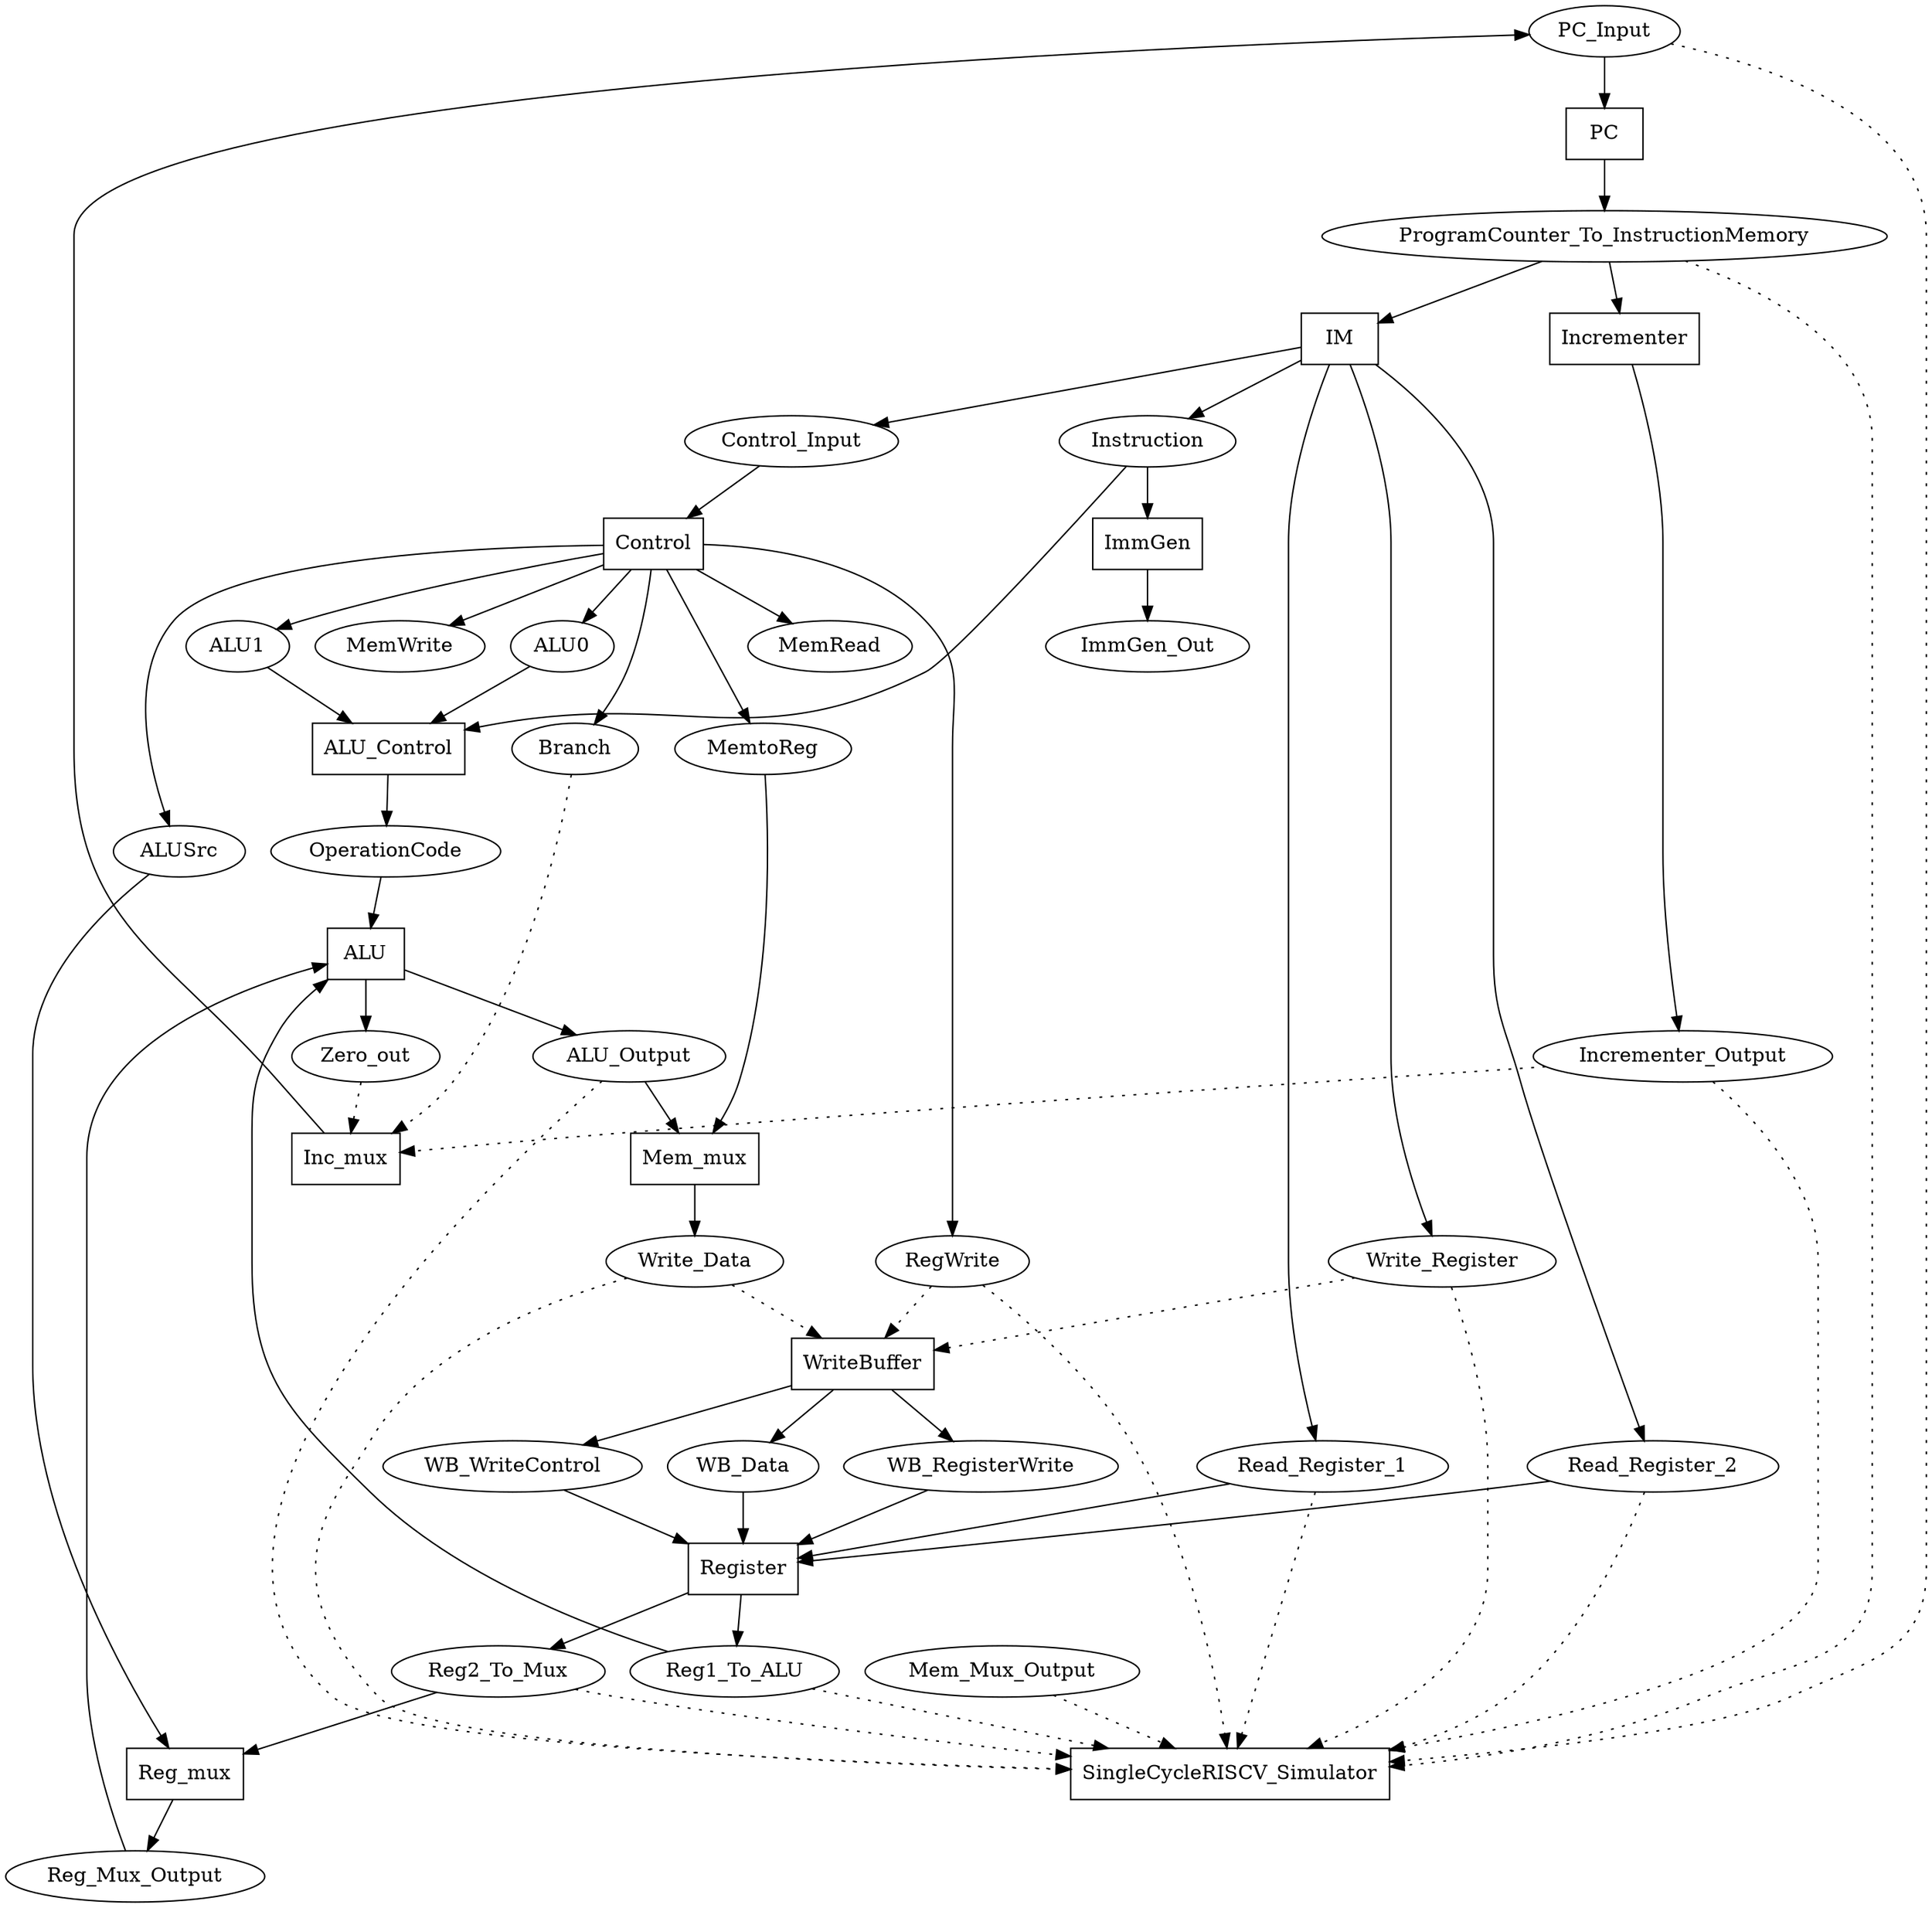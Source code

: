 digraph SingleCycleRISCV {
"PC_Input" [shape=oval];
"ProgramCounter_To_InstructionMemory" [shape=oval];
"Instruction" [shape=oval];
"Control_Input" [shape=oval];
"ALU1" [shape=oval];
"ALU0" [shape=oval];
"Read_Register_1" [shape=oval];
"Read_Register_2" [shape=oval];
"WB_Data" [shape=oval];
"WB_RegisterWrite" [shape=oval];
"WB_WriteControl" [shape=oval];
"OperationCode" [shape=oval];
"Reg1_To_ALU" [shape=oval];
"Reg_Mux_Output" [shape=oval];
"Reg2_To_Mux" [shape=oval];
"ALUSrc" [shape=oval];
"ALU_Output" [shape=oval];
"MemtoReg" [shape=oval];
"Incrementer_Output" [shape=oval];
"Write_Register" [shape=oval];
"ImmGen_Out" [shape=oval];
"RegWrite" [shape=oval];
"MemRead" [shape=oval];
"MemWrite" [shape=oval];
"Branch" [shape=oval];
"Zero_out" [shape=oval];
"Write_Data" [shape=oval];
"Mem_Mux_Output" [shape=oval];
"PC" [shape=box];
"Incrementer" [shape=box];
"IM" [shape=box];
"ImmGen" [shape=box];
"ALU_Control" [shape=box];
"Control" [shape=box];
"Register" [shape=box];
"ALU" [shape=box];
"Reg_mux" [shape=box];
"Mem_mux" [shape=box];
"Inc_mux" [shape=box];
"WriteBuffer" [shape=box];
"SingleCycleRISCV_Simulator" [shape=box];
"PC_Input" -> "PC";
"ProgramCounter_To_InstructionMemory" -> "Incrementer";
"ProgramCounter_To_InstructionMemory" -> "IM";
"Instruction" -> "ImmGen";
"Instruction" -> "ALU_Control";
"Control_Input" -> "Control";
"ALU1" -> "ALU_Control";
"ALU0" -> "ALU_Control";
"Read_Register_1" -> "Register";
"Read_Register_2" -> "Register";
"WB_Data" -> "Register";
"WB_RegisterWrite" -> "Register";
"WB_WriteControl" -> "Register";
"OperationCode" -> "ALU";
"Reg1_To_ALU" -> "ALU";
"Reg_Mux_Output" -> "ALU";
"Reg2_To_Mux" -> "Reg_mux";
"ALUSrc" -> "Reg_mux";
"ALU_Output" -> "Mem_mux";
"MemtoReg" -> "Mem_mux";
"PC" -> "ProgramCounter_To_InstructionMemory";
"Incrementer" -> "Incrementer_Output";
"Inc_mux" -> "PC_Input";
"IM" -> "Read_Register_1";
"IM" -> "Read_Register_2";
"IM" -> "Write_Register";
"IM" -> "Control_Input";
"IM" -> "Instruction";
"ImmGen" -> "ImmGen_Out";
"Control" -> "ALUSrc";
"Control" -> "MemtoReg";
"Control" -> "RegWrite";
"Control" -> "MemRead";
"Control" -> "MemWrite";
"Control" -> "Branch";
"Control" -> "ALU1";
"Control" -> "ALU0";
"ALU_Control" -> "OperationCode";
"Register" -> "Reg1_To_ALU";
"Register" -> "Reg2_To_Mux";
"ALU" -> "ALU_Output";
"ALU" -> "Zero_out";
"Reg_mux" -> "Reg_Mux_Output";
"Mem_mux" -> "Write_Data";
"WriteBuffer" -> "WB_Data";
"WriteBuffer" -> "WB_RegisterWrite";
"WriteBuffer" -> "WB_WriteControl";
"ProgramCounter_To_InstructionMemory" -> "SingleCycleRISCV_Simulator" [style=dotted];
"PC_Input" -> "SingleCycleRISCV_Simulator" [style=dotted];
"Incrementer_Output" -> "SingleCycleRISCV_Simulator" [style=dotted];
"Incrementer_Output" -> "Inc_mux" [style=dotted];
"Read_Register_1" -> "SingleCycleRISCV_Simulator" [style=dotted];
"Read_Register_2" -> "SingleCycleRISCV_Simulator" [style=dotted];
"Write_Register" -> "SingleCycleRISCV_Simulator" [style=dotted];
"Write_Register" -> "WriteBuffer" [style=dotted];
"Write_Data" -> "SingleCycleRISCV_Simulator" [style=dotted];
"Write_Data" -> "WriteBuffer" [style=dotted];
"RegWrite" -> "SingleCycleRISCV_Simulator" [style=dotted];
"RegWrite" -> "WriteBuffer" [style=dotted];
"Reg1_To_ALU" -> "SingleCycleRISCV_Simulator" [style=dotted];
"Reg2_To_Mux" -> "SingleCycleRISCV_Simulator" [style=dotted];
"ALU_Output" -> "SingleCycleRISCV_Simulator" [style=dotted];
"Mem_Mux_Output" -> "SingleCycleRISCV_Simulator" [style=dotted];
"Zero_out" -> "Inc_mux" [style=dotted];
"Branch" -> "Inc_mux" [style=dotted];
}
